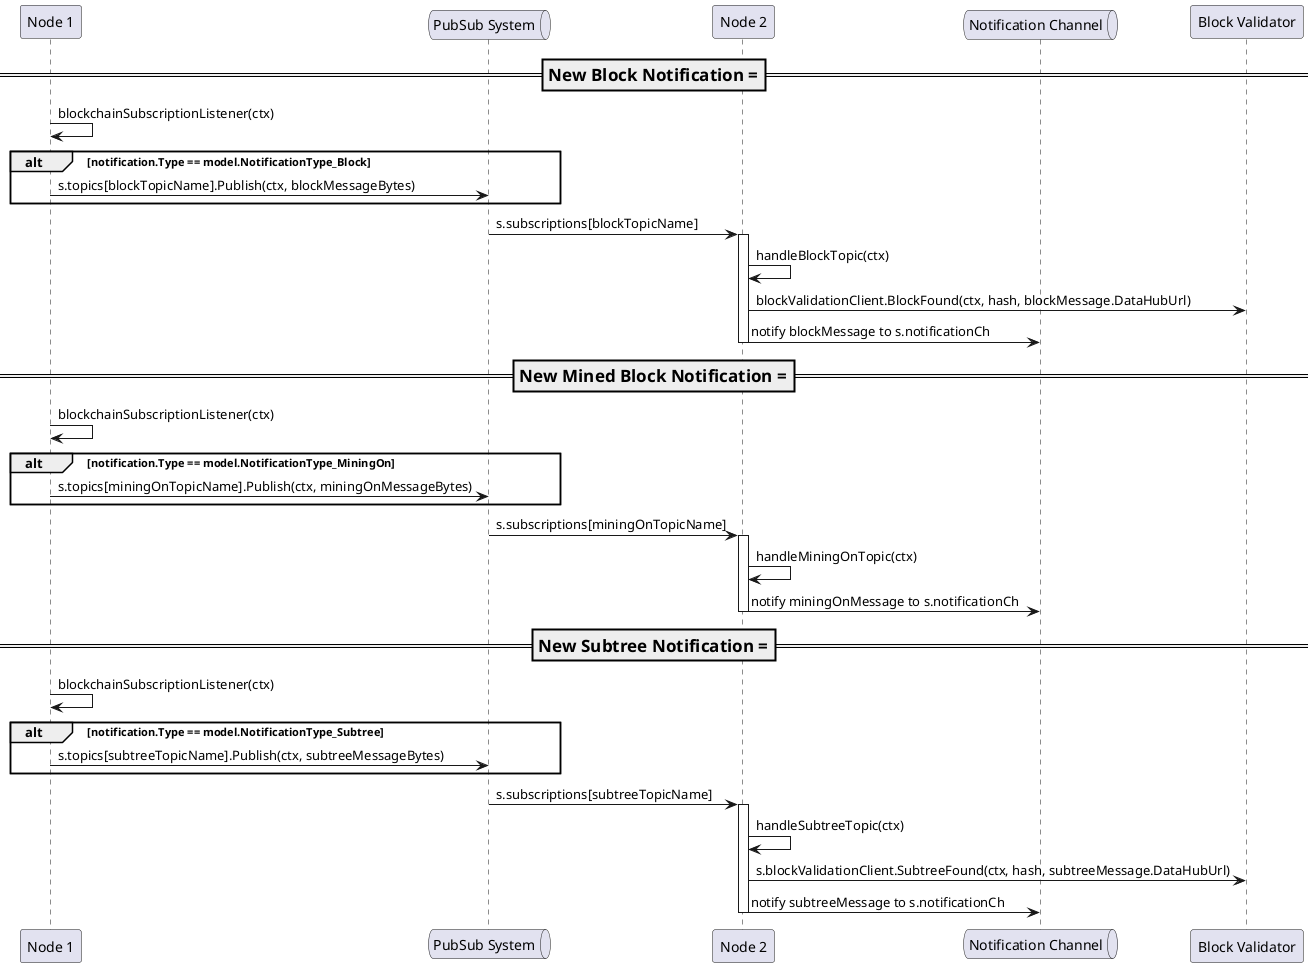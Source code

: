 @startuml

participant "Node 1" as Node1
queue "PubSub System" as PubSub
participant "Node 2" as Node2
queue "Notification Channel" as notificationChannel
participant "Block Validator" as BlockValidationClient

=== New Block Notification ===
Node1 -> Node1: blockchainSubscriptionListener(ctx)
alt notification.Type == model.NotificationType_Block
    Node1 -> PubSub: s.topics[blockTopicName].Publish(ctx, blockMessageBytes)
end

PubSub -> Node2: s.subscriptions[blockTopicName]
activate Node2
Node2 -> Node2: handleBlockTopic(ctx)
Node2 -> BlockValidationClient: blockValidationClient.BlockFound(ctx, hash, blockMessage.DataHubUrl)
Node2 -> notificationChannel: notify blockMessage to s.notificationCh
deactivate Node2

=== New Mined Block Notification ===
Node1 -> Node1: blockchainSubscriptionListener(ctx)
alt notification.Type == model.NotificationType_MiningOn
    Node1 -> PubSub: s.topics[miningOnTopicName].Publish(ctx, miningOnMessageBytes)
end

PubSub -> Node2: s.subscriptions[miningOnTopicName]
activate Node2
Node2 -> Node2: handleMiningOnTopic(ctx)
Node2 -> notificationChannel: notify miningOnMessage to s.notificationCh
deactivate Node2

=== New Subtree Notification ===
Node1 -> Node1: blockchainSubscriptionListener(ctx)
alt notification.Type == model.NotificationType_Subtree
    Node1 -> PubSub: s.topics[subtreeTopicName].Publish(ctx, subtreeMessageBytes)
end

PubSub -> Node2: s.subscriptions[subtreeTopicName]
activate Node2
Node2 -> Node2: handleSubtreeTopic(ctx)
Node2 -> BlockValidationClient: s.blockValidationClient.SubtreeFound(ctx, hash, subtreeMessage.DataHubUrl)
Node2 -> notificationChannel: notify subtreeMessage to s.notificationCh
deactivate Node2

@enduml
